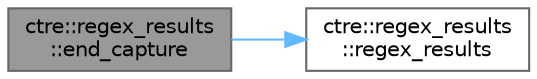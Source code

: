 digraph "ctre::regex_results::end_capture"
{
 // LATEX_PDF_SIZE
  bgcolor="transparent";
  edge [fontname=Helvetica,fontsize=10,labelfontname=Helvetica,labelfontsize=10];
  node [fontname=Helvetica,fontsize=10,shape=box,height=0.2,width=0.4];
  rankdir="LR";
  Node1 [id="Node000001",label="ctre::regex_results\l::end_capture",height=0.2,width=0.4,color="gray40", fillcolor="grey60", style="filled", fontcolor="black",tooltip=" "];
  Node1 -> Node2 [id="edge1_Node000001_Node000002",color="steelblue1",style="solid",tooltip=" "];
  Node2 [id="Node000002",label="ctre::regex_results\l::regex_results",height=0.2,width=0.4,color="grey40", fillcolor="white", style="filled",URL="$classctre_1_1regex__results.html#a4317d2403f5039024f5286e6e77b2b65",tooltip=" "];
}
